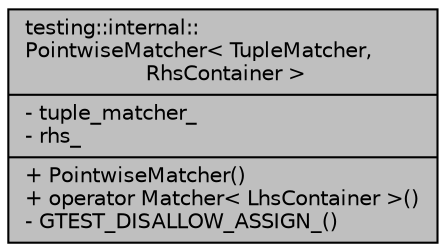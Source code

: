 digraph "testing::internal::PointwiseMatcher&lt; TupleMatcher, RhsContainer &gt;"
{
  edge [fontname="Helvetica",fontsize="10",labelfontname="Helvetica",labelfontsize="10"];
  node [fontname="Helvetica",fontsize="10",shape=record];
  Node1 [label="{testing::internal::\lPointwiseMatcher\< TupleMatcher,\l RhsContainer \>\n|- tuple_matcher_\l- rhs_\l|+ PointwiseMatcher()\l+ operator Matcher\< LhsContainer \>()\l- GTEST_DISALLOW_ASSIGN_()\l}",height=0.2,width=0.4,color="black", fillcolor="grey75", style="filled", fontcolor="black"];
}
